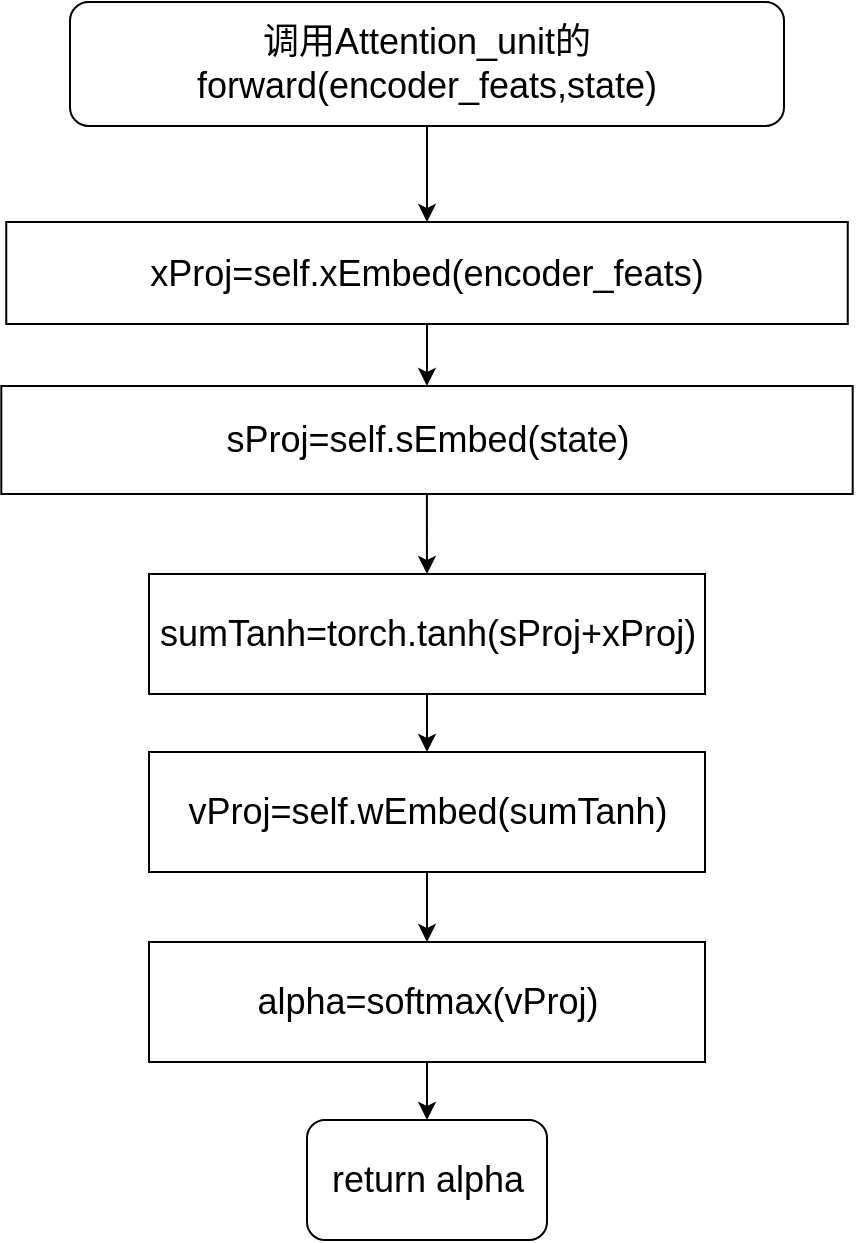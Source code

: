 <mxfile version="21.2.9" type="github">
  <diagram name="第 1 页" id="SoUFM3bobEv_M_4Bs4ss">
    <mxGraphModel dx="621" dy="1074" grid="0" gridSize="10" guides="1" tooltips="1" connect="1" arrows="1" fold="1" page="0" pageScale="1" pageWidth="827" pageHeight="1169" math="0" shadow="0">
      <root>
        <mxCell id="0" />
        <mxCell id="1" parent="0" />
        <mxCell id="XLAyiWmO-w-zgO_GL1V7-3" value="" style="edgeStyle=orthogonalEdgeStyle;rounded=0;orthogonalLoop=1;jettySize=auto;html=1;" edge="1" parent="1" source="XLAyiWmO-w-zgO_GL1V7-1" target="XLAyiWmO-w-zgO_GL1V7-2">
          <mxGeometry relative="1" as="geometry" />
        </mxCell>
        <mxCell id="XLAyiWmO-w-zgO_GL1V7-1" value="&lt;font style=&quot;font-size: 18px;&quot;&gt;调用Attention_unit的forward(encoder_feats,state)&lt;/font&gt;" style="rounded=1;whiteSpace=wrap;html=1;" vertex="1" parent="1">
          <mxGeometry x="75" y="-56" width="357" height="62" as="geometry" />
        </mxCell>
        <mxCell id="XLAyiWmO-w-zgO_GL1V7-7" value="" style="edgeStyle=orthogonalEdgeStyle;rounded=0;orthogonalLoop=1;jettySize=auto;html=1;" edge="1" parent="1" source="XLAyiWmO-w-zgO_GL1V7-2" target="XLAyiWmO-w-zgO_GL1V7-6">
          <mxGeometry relative="1" as="geometry" />
        </mxCell>
        <mxCell id="XLAyiWmO-w-zgO_GL1V7-2" value="&lt;font style=&quot;font-size: 18px;&quot;&gt;xProj=self.xEmbed(encoder_feats)&lt;/font&gt;" style="rounded=0;whiteSpace=wrap;html=1;" vertex="1" parent="1">
          <mxGeometry x="43.13" y="54" width="420.75" height="51" as="geometry" />
        </mxCell>
        <mxCell id="XLAyiWmO-w-zgO_GL1V7-10" value="" style="edgeStyle=orthogonalEdgeStyle;rounded=0;orthogonalLoop=1;jettySize=auto;html=1;" edge="1" parent="1" source="XLAyiWmO-w-zgO_GL1V7-6" target="XLAyiWmO-w-zgO_GL1V7-9">
          <mxGeometry relative="1" as="geometry" />
        </mxCell>
        <mxCell id="XLAyiWmO-w-zgO_GL1V7-6" value="&lt;font style=&quot;font-size: 18px;&quot;&gt;sProj=self.sEmbed(state)&lt;/font&gt;" style="rounded=0;whiteSpace=wrap;html=1;" vertex="1" parent="1">
          <mxGeometry x="40.65" y="136" width="425.69" height="54" as="geometry" />
        </mxCell>
        <mxCell id="XLAyiWmO-w-zgO_GL1V7-12" value="" style="edgeStyle=orthogonalEdgeStyle;rounded=0;orthogonalLoop=1;jettySize=auto;html=1;" edge="1" parent="1" source="XLAyiWmO-w-zgO_GL1V7-9" target="XLAyiWmO-w-zgO_GL1V7-11">
          <mxGeometry relative="1" as="geometry" />
        </mxCell>
        <mxCell id="XLAyiWmO-w-zgO_GL1V7-9" value="&lt;font style=&quot;font-size: 18px;&quot;&gt;sumTanh=torch.tanh(sProj+xProj)&lt;/font&gt;" style="whiteSpace=wrap;html=1;rounded=0;" vertex="1" parent="1">
          <mxGeometry x="114.5" y="230" width="278" height="60" as="geometry" />
        </mxCell>
        <mxCell id="XLAyiWmO-w-zgO_GL1V7-14" value="" style="edgeStyle=orthogonalEdgeStyle;rounded=0;orthogonalLoop=1;jettySize=auto;html=1;" edge="1" parent="1" source="XLAyiWmO-w-zgO_GL1V7-11" target="XLAyiWmO-w-zgO_GL1V7-13">
          <mxGeometry relative="1" as="geometry" />
        </mxCell>
        <mxCell id="XLAyiWmO-w-zgO_GL1V7-11" value="&lt;font style=&quot;font-size: 18px;&quot;&gt;vProj=self.wEmbed(sumTanh)&lt;/font&gt;" style="whiteSpace=wrap;html=1;rounded=0;" vertex="1" parent="1">
          <mxGeometry x="114.5" y="319" width="278" height="60" as="geometry" />
        </mxCell>
        <mxCell id="XLAyiWmO-w-zgO_GL1V7-16" value="" style="edgeStyle=orthogonalEdgeStyle;rounded=0;orthogonalLoop=1;jettySize=auto;html=1;" edge="1" parent="1" source="XLAyiWmO-w-zgO_GL1V7-13" target="XLAyiWmO-w-zgO_GL1V7-15">
          <mxGeometry relative="1" as="geometry" />
        </mxCell>
        <mxCell id="XLAyiWmO-w-zgO_GL1V7-13" value="&lt;font style=&quot;font-size: 18px;&quot;&gt;alpha=softmax(vProj)&lt;/font&gt;" style="whiteSpace=wrap;html=1;rounded=0;" vertex="1" parent="1">
          <mxGeometry x="114.5" y="414" width="278" height="60" as="geometry" />
        </mxCell>
        <mxCell id="XLAyiWmO-w-zgO_GL1V7-15" value="&lt;font style=&quot;font-size: 18px;&quot;&gt;return alpha&lt;/font&gt;" style="rounded=1;whiteSpace=wrap;html=1;" vertex="1" parent="1">
          <mxGeometry x="193.5" y="503" width="120" height="60" as="geometry" />
        </mxCell>
      </root>
    </mxGraphModel>
  </diagram>
</mxfile>

